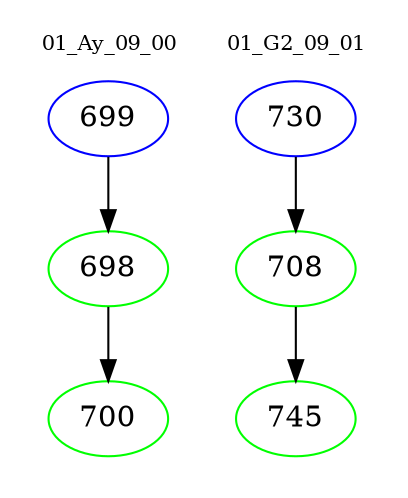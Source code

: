 digraph{
subgraph cluster_0 {
color = white
label = "01_Ay_09_00";
fontsize=10;
T0_699 [label="699", color="blue"]
T0_699 -> T0_698 [color="black"]
T0_698 [label="698", color="green"]
T0_698 -> T0_700 [color="black"]
T0_700 [label="700", color="green"]
}
subgraph cluster_1 {
color = white
label = "01_G2_09_01";
fontsize=10;
T1_730 [label="730", color="blue"]
T1_730 -> T1_708 [color="black"]
T1_708 [label="708", color="green"]
T1_708 -> T1_745 [color="black"]
T1_745 [label="745", color="green"]
}
}
